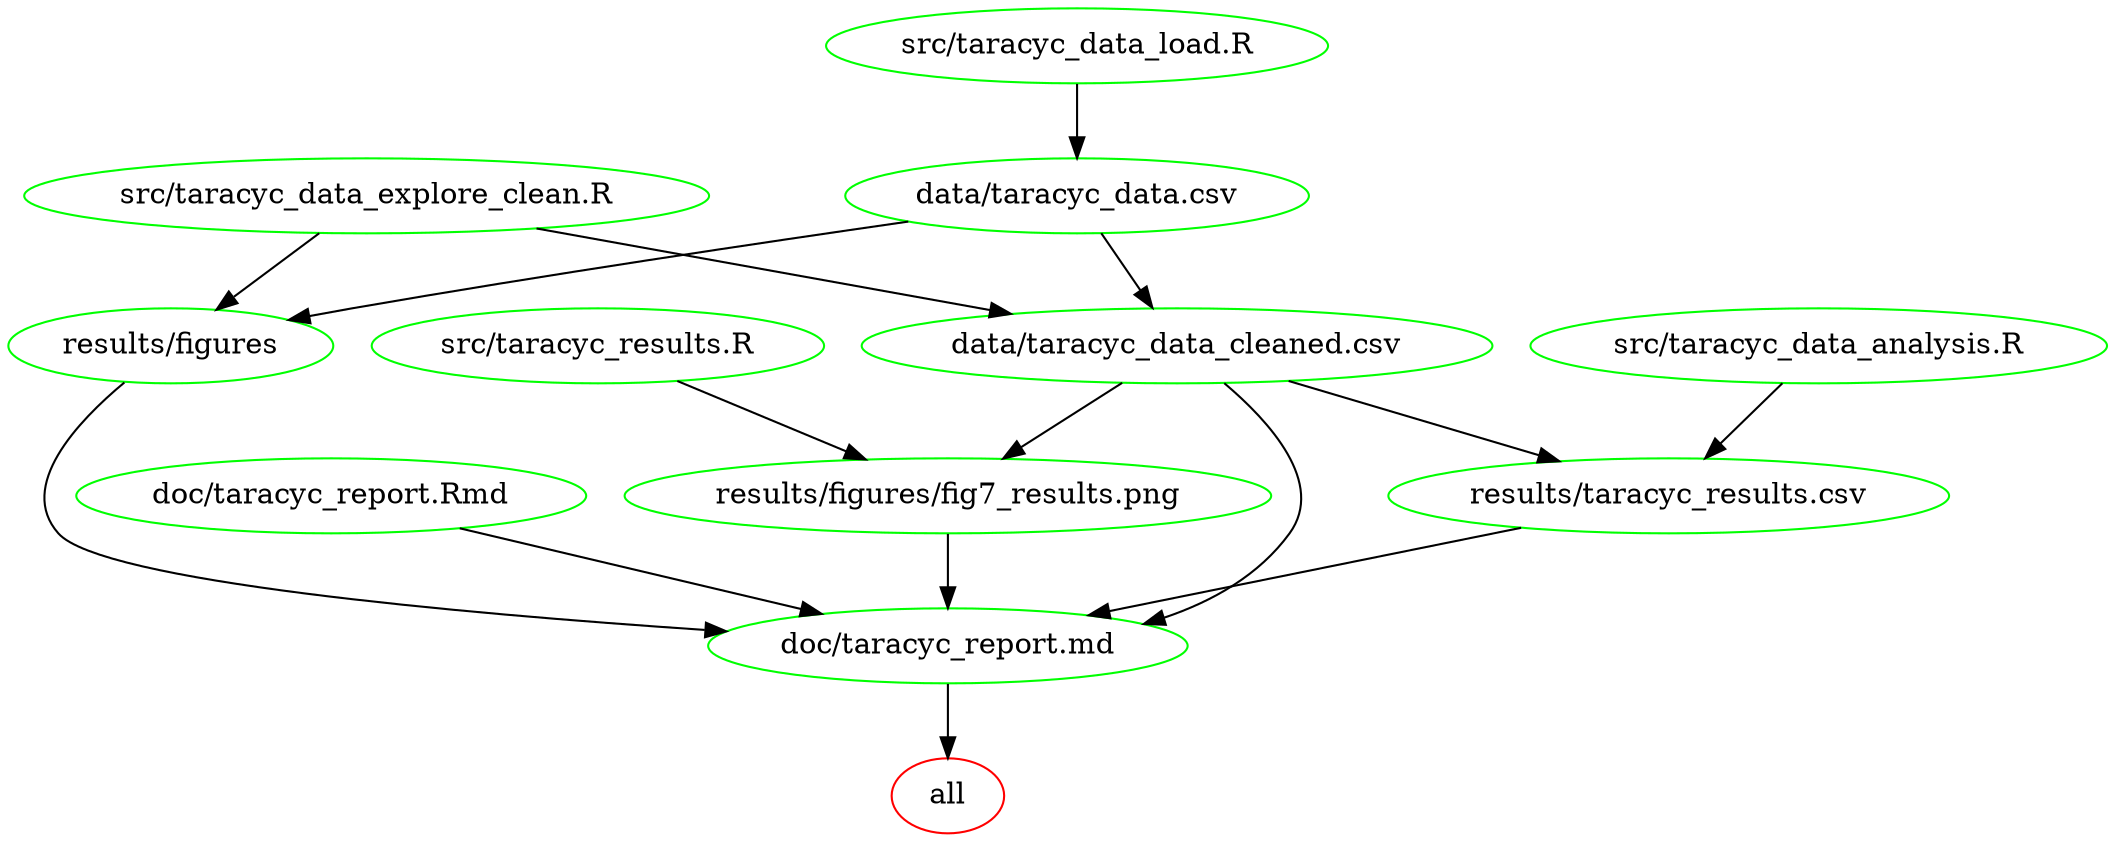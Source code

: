 digraph G {
n2[label="all", color="red"];
n7[label="data/taracyc_data.csv", color="green"];
n5[label="data/taracyc_data_cleaned.csv", color="green"];
n4[label="doc/taracyc_report.Rmd", color="green"];
n3[label="doc/taracyc_report.md", color="green"];
n9[label="results/figures", color="green"];
n12[label="results/figures/fig7_results.png", color="green"];
n10[label="results/taracyc_results.csv", color="green"];
n11[label="src/taracyc_data_analysis.R", color="green"];
n6[label="src/taracyc_data_explore_clean.R", color="green"];
n8[label="src/taracyc_data_load.R", color="green"];
n13[label="src/taracyc_results.R", color="green"];
n3 -> n2 ; 
n8 -> n7 ; 
n7 -> n5 ; 
n6 -> n5 ; 
n5 -> n3 ; 
n4 -> n3 ; 
n9 -> n3 ; 
n12 -> n3 ; 
n10 -> n3 ; 
n7 -> n9 ; 
n6 -> n9 ; 
n5 -> n12 ; 
n13 -> n12 ; 
n5 -> n10 ; 
n11 -> n10 ; 
}
